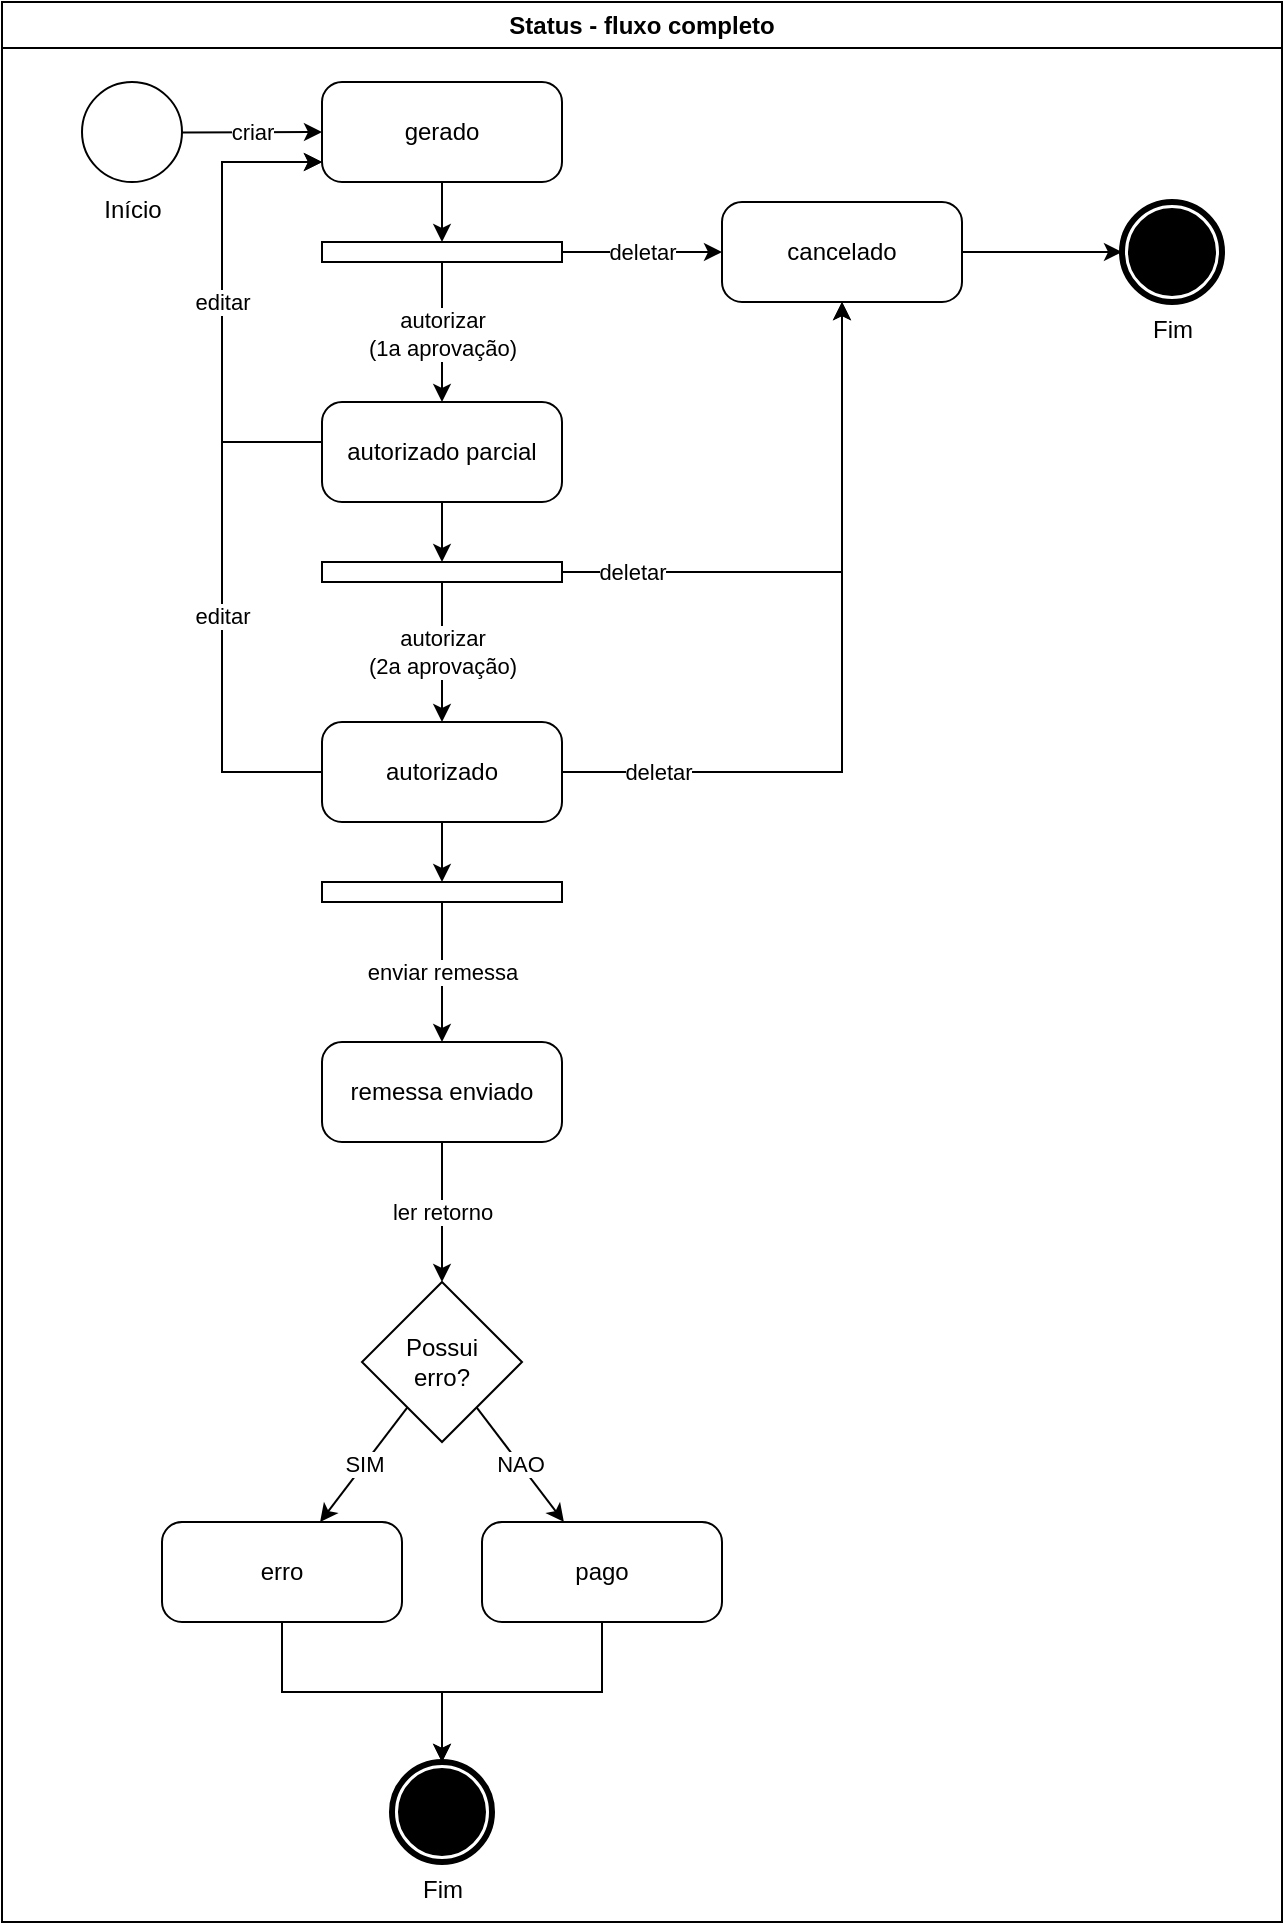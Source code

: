 <mxfile>
    <diagram id="kEteO0c03nazbitwM8Ky" name="Lançamento">
        <mxGraphModel dx="643" dy="489" grid="1" gridSize="10" guides="1" tooltips="1" connect="1" arrows="1" fold="1" page="1" pageScale="1" pageWidth="827" pageHeight="1169" math="0" shadow="0">
            <root>
                <mxCell id="0"/>
                <mxCell id="1" parent="0"/>
                <mxCell id="7" value="Status - fluxo completo" style="swimlane;whiteSpace=wrap;html=1;labelBackgroundColor=none;" parent="1" vertex="1">
                    <mxGeometry x="40" y="40" width="640" height="960" as="geometry"/>
                </mxCell>
                <mxCell id="2" value="Início" style="points=[[0.145,0.145,0],[0.5,0,0],[0.855,0.145,0],[1,0.5,0],[0.855,0.855,0],[0.5,1,0],[0.145,0.855,0],[0,0.5,0]];shape=mxgraph.bpmn.event;html=1;verticalLabelPosition=bottom;labelBackgroundColor=none;verticalAlign=top;align=center;perimeter=ellipsePerimeter;outlineConnect=0;aspect=fixed;outline=standard;symbol=general;" parent="7" vertex="1">
                    <mxGeometry x="40" y="40" width="50" height="50" as="geometry"/>
                </mxCell>
                <mxCell id="3" value="gerado" style="rounded=1;whiteSpace=wrap;html=1;container=1;collapsible=0;absoluteArcSize=1;arcSize=20;childLayout=stackLayout;horizontal=1;horizontalStack=0;resizeParent=1;resizeParentMax=0;resizeLast=0;labelBackgroundColor=none;" parent="7" vertex="1">
                    <mxGeometry x="160" y="40" width="120" height="50" as="geometry"/>
                </mxCell>
                <mxCell id="4" value="criar" style="edgeStyle=none;html=1;" parent="7" source="2" target="3" edge="1">
                    <mxGeometry relative="1" as="geometry"/>
                </mxCell>
                <mxCell id="19" value="" style="edgeStyle=orthogonalEdgeStyle;rounded=0;html=1;" parent="7" source="5" target="18" edge="1">
                    <mxGeometry relative="1" as="geometry">
                        <mxPoint as="offset"/>
                    </mxGeometry>
                </mxCell>
                <mxCell id="85" value="editar" style="edgeStyle=orthogonalEdgeStyle;rounded=0;html=1;" edge="1" parent="7" source="5" target="3">
                    <mxGeometry x="-0.367" relative="1" as="geometry">
                        <Array as="points">
                            <mxPoint x="110" y="385"/>
                            <mxPoint x="110" y="80"/>
                        </Array>
                        <mxPoint as="offset"/>
                    </mxGeometry>
                </mxCell>
                <mxCell id="5" value="autorizado" style="rounded=1;whiteSpace=wrap;html=1;container=1;collapsible=0;absoluteArcSize=1;arcSize=20;childLayout=stackLayout;horizontal=1;horizontalStack=0;resizeParent=1;resizeParentMax=0;resizeLast=0;labelBackgroundColor=none;" parent="7" vertex="1">
                    <mxGeometry x="160" y="360" width="120" height="50" as="geometry"/>
                </mxCell>
                <mxCell id="6" value="" style="edgeStyle=none;html=1;" parent="7" source="3" target="10" edge="1">
                    <mxGeometry relative="1" as="geometry">
                        <mxPoint x="220" y="150" as="targetPoint"/>
                    </mxGeometry>
                </mxCell>
                <mxCell id="14" value="" style="edgeStyle=orthogonalEdgeStyle;rounded=0;html=1;" parent="7" source="8" target="13" edge="1">
                    <mxGeometry relative="1" as="geometry"/>
                </mxCell>
                <mxCell id="8" value="cancelado" style="rounded=1;whiteSpace=wrap;html=1;container=1;collapsible=0;absoluteArcSize=1;arcSize=20;childLayout=stackLayout;horizontal=1;horizontalStack=0;resizeParent=1;resizeParentMax=0;resizeLast=0;labelBackgroundColor=none;" parent="7" vertex="1">
                    <mxGeometry x="360" y="100" width="120" height="50" as="geometry"/>
                </mxCell>
                <mxCell id="11" value="deletar" style="edgeStyle=orthogonalEdgeStyle;html=1;rounded=0;" parent="7" source="10" target="8" edge="1">
                    <mxGeometry relative="1" as="geometry"/>
                </mxCell>
                <mxCell id="12" value="autorizar&lt;br&gt;(1a aprovação)" style="edgeStyle=orthogonalEdgeStyle;rounded=0;html=1;" parent="7" source="10" target="80" edge="1">
                    <mxGeometry x="0.008" relative="1" as="geometry">
                        <mxPoint as="offset"/>
                        <mxPoint x="220" y="190" as="targetPoint"/>
                    </mxGeometry>
                </mxCell>
                <mxCell id="10" value="" style="rounded=0;whiteSpace=wrap;html=1;labelBackgroundColor=none;" parent="7" vertex="1">
                    <mxGeometry x="160" y="120" width="120" height="10" as="geometry"/>
                </mxCell>
                <mxCell id="13" value="Fim" style="points=[[0.145,0.145,0],[0.5,0,0],[0.855,0.145,0],[1,0.5,0],[0.855,0.855,0],[0.5,1,0],[0.145,0.855,0],[0,0.5,0]];shape=mxgraph.bpmn.event;html=1;verticalLabelPosition=bottom;labelBackgroundColor=default;verticalAlign=top;align=center;perimeter=ellipsePerimeter;outlineConnect=0;aspect=fixed;outline=end;symbol=terminate;spacingBottom=0;spacingTop=0;" parent="7" vertex="1">
                    <mxGeometry x="560" y="100" width="50" height="50" as="geometry"/>
                </mxCell>
                <mxCell id="15" value="remessa enviado" style="rounded=1;whiteSpace=wrap;html=1;container=1;collapsible=0;absoluteArcSize=1;arcSize=20;childLayout=stackLayout;horizontal=1;horizontalStack=0;resizeParent=1;resizeParentMax=0;resizeLast=0;labelBackgroundColor=none;" parent="7" vertex="1">
                    <mxGeometry x="160" y="520" width="120" height="50" as="geometry"/>
                </mxCell>
                <mxCell id="16" value="deletar" style="edgeStyle=orthogonalEdgeStyle;html=1;rounded=0;" parent="7" source="81" target="8" edge="1">
                    <mxGeometry x="-0.746" relative="1" as="geometry">
                        <mxPoint x="360" y="325" as="targetPoint"/>
                        <mxPoint as="offset"/>
                        <mxPoint x="290" y="285" as="sourcePoint"/>
                    </mxGeometry>
                </mxCell>
                <mxCell id="17" value="enviar remessa" style="edgeStyle=orthogonalEdgeStyle;rounded=0;html=1;" parent="7" source="18" target="15" edge="1">
                    <mxGeometry relative="1" as="geometry">
                        <mxPoint as="offset"/>
                    </mxGeometry>
                </mxCell>
                <mxCell id="18" value="" style="rounded=0;whiteSpace=wrap;html=1;labelBackgroundColor=none;" parent="7" vertex="1">
                    <mxGeometry x="160" y="440" width="120" height="10" as="geometry"/>
                </mxCell>
                <mxCell id="36" style="edgeStyle=orthogonalEdgeStyle;rounded=0;html=1;" parent="7" source="25" target="35" edge="1">
                    <mxGeometry relative="1" as="geometry"/>
                </mxCell>
                <mxCell id="25" value="pago" style="rounded=1;whiteSpace=wrap;html=1;container=1;collapsible=0;absoluteArcSize=1;arcSize=20;childLayout=stackLayout;horizontal=1;horizontalStack=0;resizeParent=1;resizeParentMax=0;resizeLast=0;labelBackgroundColor=none;" parent="7" vertex="1">
                    <mxGeometry x="240" y="760" width="120" height="50" as="geometry"/>
                </mxCell>
                <mxCell id="26" value="ler retorno" style="edgeStyle=orthogonalEdgeStyle;rounded=0;html=1;" parent="7" source="15" target="31" edge="1">
                    <mxGeometry relative="1" as="geometry">
                        <mxPoint as="offset"/>
                        <mxPoint x="220" y="610" as="sourcePoint"/>
                    </mxGeometry>
                </mxCell>
                <mxCell id="32" value="NAO" style="rounded=0;html=1;" parent="7" source="31" target="25" edge="1">
                    <mxGeometry relative="1" as="geometry">
                        <mxPoint as="offset"/>
                    </mxGeometry>
                </mxCell>
                <mxCell id="34" value="SIM" style="edgeStyle=none;rounded=0;html=1;" parent="7" source="31" target="33" edge="1">
                    <mxGeometry relative="1" as="geometry"/>
                </mxCell>
                <mxCell id="31" value="Possui&lt;br&gt;erro?" style="rhombus;whiteSpace=wrap;html=1;labelBackgroundColor=default;" parent="7" vertex="1">
                    <mxGeometry x="180" y="640" width="80" height="80" as="geometry"/>
                </mxCell>
                <mxCell id="37" style="edgeStyle=orthogonalEdgeStyle;rounded=0;html=1;" parent="7" source="33" target="35" edge="1">
                    <mxGeometry relative="1" as="geometry"/>
                </mxCell>
                <mxCell id="33" value="erro" style="rounded=1;whiteSpace=wrap;html=1;container=1;collapsible=0;absoluteArcSize=1;arcSize=20;childLayout=stackLayout;horizontal=1;horizontalStack=0;resizeParent=1;resizeParentMax=0;resizeLast=0;labelBackgroundColor=none;" parent="7" vertex="1">
                    <mxGeometry x="80" y="760" width="120" height="50" as="geometry"/>
                </mxCell>
                <mxCell id="35" value="Fim" style="points=[[0.145,0.145,0],[0.5,0,0],[0.855,0.145,0],[1,0.5,0],[0.855,0.855,0],[0.5,1,0],[0.145,0.855,0],[0,0.5,0]];shape=mxgraph.bpmn.event;html=1;verticalLabelPosition=bottom;labelBackgroundColor=default;verticalAlign=top;align=center;perimeter=ellipsePerimeter;outlineConnect=0;aspect=fixed;outline=end;symbol=terminate;spacingBottom=0;spacingTop=0;" parent="7" vertex="1">
                    <mxGeometry x="195" y="880" width="50" height="50" as="geometry"/>
                </mxCell>
                <mxCell id="84" value="editar" style="edgeStyle=orthogonalEdgeStyle;html=1;rounded=0;" edge="1" parent="7" source="80" target="3">
                    <mxGeometry relative="1" as="geometry">
                        <Array as="points">
                            <mxPoint x="110" y="220"/>
                            <mxPoint x="110" y="80"/>
                        </Array>
                    </mxGeometry>
                </mxCell>
                <mxCell id="80" value="autorizado parcial" style="rounded=1;whiteSpace=wrap;html=1;container=1;collapsible=0;absoluteArcSize=1;arcSize=20;childLayout=stackLayout;horizontal=1;horizontalStack=0;resizeParent=1;resizeParentMax=0;resizeLast=0;labelBackgroundColor=none;" parent="7" vertex="1">
                    <mxGeometry x="160" y="200" width="120" height="50" as="geometry"/>
                </mxCell>
                <mxCell id="82" value="autorizar&lt;br style=&quot;border-color: var(--border-color);&quot;&gt;(2a aprovação)" style="edgeStyle=none;html=1;" parent="7" source="81" target="5" edge="1">
                    <mxGeometry relative="1" as="geometry"/>
                </mxCell>
                <mxCell id="81" value="" style="rounded=0;whiteSpace=wrap;html=1;labelBackgroundColor=none;" parent="7" vertex="1">
                    <mxGeometry x="160" y="280" width="120" height="10" as="geometry"/>
                </mxCell>
                <mxCell id="79" value="" style="edgeStyle=orthogonalEdgeStyle;rounded=0;html=1;" parent="7" source="80" target="81" edge="1">
                    <mxGeometry relative="1" as="geometry">
                        <mxPoint as="offset"/>
                    </mxGeometry>
                </mxCell>
                <mxCell id="83" value="deletar" style="edgeStyle=orthogonalEdgeStyle;html=1;rounded=0;" parent="7" source="5" target="8" edge="1">
                    <mxGeometry x="-0.746" relative="1" as="geometry">
                        <mxPoint x="420.059" y="250" as="targetPoint"/>
                        <mxPoint as="offset"/>
                        <mxPoint x="280" y="385.059" as="sourcePoint"/>
                    </mxGeometry>
                </mxCell>
            </root>
        </mxGraphModel>
    </diagram>
</mxfile>